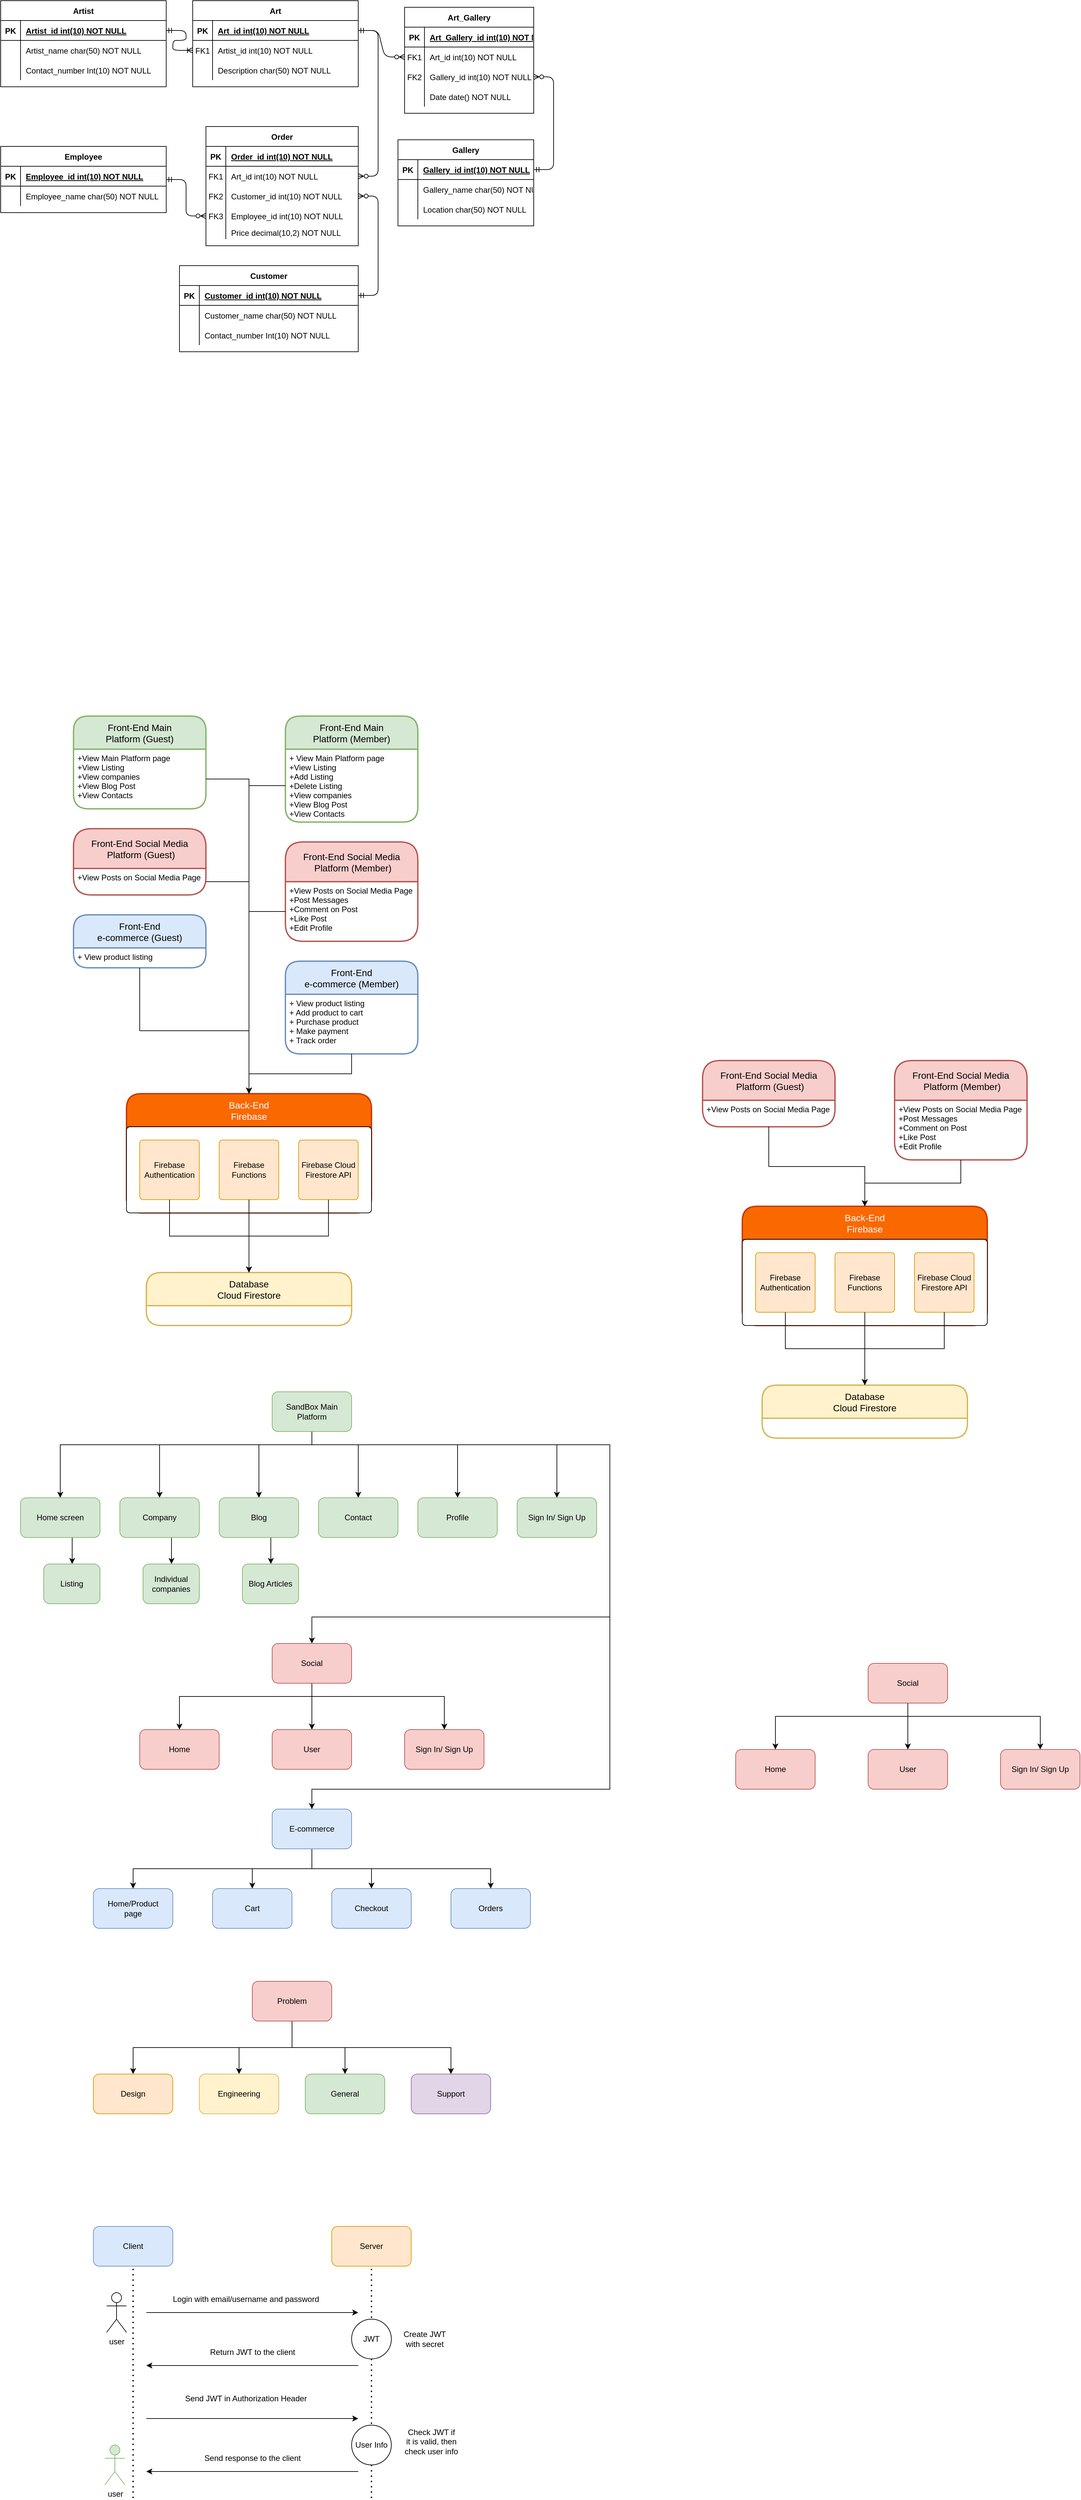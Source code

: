 <mxfile version="14.6.1" type="device"><diagram id="R2lEEEUBdFMjLlhIrx00" name="Page-1"><mxGraphModel dx="1977" dy="982" grid="1" gridSize="10" guides="1" tooltips="1" connect="1" arrows="1" fold="1" page="1" pageScale="1" pageWidth="850" pageHeight="1100" math="0" shadow="0" extFonts="Permanent Marker^https://fonts.googleapis.com/css?family=Permanent+Marker"><root><mxCell id="0"/><mxCell id="1" parent="0"/><mxCell id="C-vyLk0tnHw3VtMMgP7b-2" value="Art" style="shape=table;startSize=30;container=1;collapsible=1;childLayout=tableLayout;fixedRows=1;rowLines=0;fontStyle=1;align=center;resizeLast=1;" parent="1" vertex="1"><mxGeometry x="290" y="110" width="250" height="130" as="geometry"/></mxCell><mxCell id="C-vyLk0tnHw3VtMMgP7b-3" value="" style="shape=partialRectangle;collapsible=0;dropTarget=0;pointerEvents=0;fillColor=none;points=[[0,0.5],[1,0.5]];portConstraint=eastwest;top=0;left=0;right=0;bottom=1;" parent="C-vyLk0tnHw3VtMMgP7b-2" vertex="1"><mxGeometry y="30" width="250" height="30" as="geometry"/></mxCell><mxCell id="C-vyLk0tnHw3VtMMgP7b-4" value="PK" style="shape=partialRectangle;overflow=hidden;connectable=0;fillColor=none;top=0;left=0;bottom=0;right=0;fontStyle=1;" parent="C-vyLk0tnHw3VtMMgP7b-3" vertex="1"><mxGeometry width="30" height="30" as="geometry"/></mxCell><mxCell id="C-vyLk0tnHw3VtMMgP7b-5" value="Art_id int(10) NOT NULL " style="shape=partialRectangle;overflow=hidden;connectable=0;fillColor=none;top=0;left=0;bottom=0;right=0;align=left;spacingLeft=6;fontStyle=5;" parent="C-vyLk0tnHw3VtMMgP7b-3" vertex="1"><mxGeometry x="30" width="220" height="30" as="geometry"/></mxCell><mxCell id="C-vyLk0tnHw3VtMMgP7b-6" value="" style="shape=partialRectangle;collapsible=0;dropTarget=0;pointerEvents=0;fillColor=none;points=[[0,0.5],[1,0.5]];portConstraint=eastwest;top=0;left=0;right=0;bottom=0;" parent="C-vyLk0tnHw3VtMMgP7b-2" vertex="1"><mxGeometry y="60" width="250" height="30" as="geometry"/></mxCell><mxCell id="C-vyLk0tnHw3VtMMgP7b-7" value="FK1" style="shape=partialRectangle;overflow=hidden;connectable=0;fillColor=none;top=0;left=0;bottom=0;right=0;" parent="C-vyLk0tnHw3VtMMgP7b-6" vertex="1"><mxGeometry width="30" height="30" as="geometry"/></mxCell><mxCell id="C-vyLk0tnHw3VtMMgP7b-8" value="Artist_id int(10) NOT NULL" style="shape=partialRectangle;overflow=hidden;connectable=0;fillColor=none;top=0;left=0;bottom=0;right=0;align=left;spacingLeft=6;" parent="C-vyLk0tnHw3VtMMgP7b-6" vertex="1"><mxGeometry x="30" width="220" height="30" as="geometry"/></mxCell><mxCell id="C-vyLk0tnHw3VtMMgP7b-9" value="" style="shape=partialRectangle;collapsible=0;dropTarget=0;pointerEvents=0;fillColor=none;points=[[0,0.5],[1,0.5]];portConstraint=eastwest;top=0;left=0;right=0;bottom=0;" parent="C-vyLk0tnHw3VtMMgP7b-2" vertex="1"><mxGeometry y="90" width="250" height="30" as="geometry"/></mxCell><mxCell id="C-vyLk0tnHw3VtMMgP7b-10" value="" style="shape=partialRectangle;overflow=hidden;connectable=0;fillColor=none;top=0;left=0;bottom=0;right=0;" parent="C-vyLk0tnHw3VtMMgP7b-9" vertex="1"><mxGeometry width="30" height="30" as="geometry"/></mxCell><mxCell id="C-vyLk0tnHw3VtMMgP7b-11" value="Description char(50) NOT NULL" style="shape=partialRectangle;overflow=hidden;connectable=0;fillColor=none;top=0;left=0;bottom=0;right=0;align=left;spacingLeft=6;" parent="C-vyLk0tnHw3VtMMgP7b-9" vertex="1"><mxGeometry x="30" width="220" height="30" as="geometry"/></mxCell><mxCell id="C-vyLk0tnHw3VtMMgP7b-13" value="Gallery" style="shape=table;startSize=30;container=1;collapsible=1;childLayout=tableLayout;fixedRows=1;rowLines=0;fontStyle=1;align=center;resizeLast=1;" parent="1" vertex="1"><mxGeometry x="600" y="320" width="205" height="130" as="geometry"/></mxCell><mxCell id="C-vyLk0tnHw3VtMMgP7b-14" value="" style="shape=partialRectangle;collapsible=0;dropTarget=0;pointerEvents=0;fillColor=none;points=[[0,0.5],[1,0.5]];portConstraint=eastwest;top=0;left=0;right=0;bottom=1;" parent="C-vyLk0tnHw3VtMMgP7b-13" vertex="1"><mxGeometry y="30" width="205" height="30" as="geometry"/></mxCell><mxCell id="C-vyLk0tnHw3VtMMgP7b-15" value="PK" style="shape=partialRectangle;overflow=hidden;connectable=0;fillColor=none;top=0;left=0;bottom=0;right=0;fontStyle=1;" parent="C-vyLk0tnHw3VtMMgP7b-14" vertex="1"><mxGeometry width="30" height="30" as="geometry"/></mxCell><mxCell id="C-vyLk0tnHw3VtMMgP7b-16" value="Gallery_id int(10) NOT NULL " style="shape=partialRectangle;overflow=hidden;connectable=0;fillColor=none;top=0;left=0;bottom=0;right=0;align=left;spacingLeft=6;fontStyle=5;" parent="C-vyLk0tnHw3VtMMgP7b-14" vertex="1"><mxGeometry x="30" width="175" height="30" as="geometry"/></mxCell><mxCell id="C-vyLk0tnHw3VtMMgP7b-20" value="" style="shape=partialRectangle;collapsible=0;dropTarget=0;pointerEvents=0;fillColor=none;points=[[0,0.5],[1,0.5]];portConstraint=eastwest;top=0;left=0;right=0;bottom=0;" parent="C-vyLk0tnHw3VtMMgP7b-13" vertex="1"><mxGeometry y="60" width="205" height="30" as="geometry"/></mxCell><mxCell id="C-vyLk0tnHw3VtMMgP7b-21" value="" style="shape=partialRectangle;overflow=hidden;connectable=0;fillColor=none;top=0;left=0;bottom=0;right=0;" parent="C-vyLk0tnHw3VtMMgP7b-20" vertex="1"><mxGeometry width="30" height="30" as="geometry"/></mxCell><mxCell id="C-vyLk0tnHw3VtMMgP7b-22" value="Gallery_name char(50) NOT NULL" style="shape=partialRectangle;overflow=hidden;connectable=0;fillColor=none;top=0;left=0;bottom=0;right=0;align=left;spacingLeft=6;" parent="C-vyLk0tnHw3VtMMgP7b-20" vertex="1"><mxGeometry x="30" width="175" height="30" as="geometry"/></mxCell><mxCell id="v8P6k0eAR629skcRIST--14" style="shape=partialRectangle;collapsible=0;dropTarget=0;pointerEvents=0;fillColor=none;points=[[0,0.5],[1,0.5]];portConstraint=eastwest;top=0;left=0;right=0;bottom=0;" parent="C-vyLk0tnHw3VtMMgP7b-13" vertex="1"><mxGeometry y="90" width="205" height="30" as="geometry"/></mxCell><mxCell id="v8P6k0eAR629skcRIST--15" style="shape=partialRectangle;overflow=hidden;connectable=0;fillColor=none;top=0;left=0;bottom=0;right=0;" parent="v8P6k0eAR629skcRIST--14" vertex="1"><mxGeometry width="30" height="30" as="geometry"/></mxCell><mxCell id="v8P6k0eAR629skcRIST--16" value="Location char(50) NOT NULL" style="shape=partialRectangle;overflow=hidden;connectable=0;fillColor=none;top=0;left=0;bottom=0;right=0;align=left;spacingLeft=6;" parent="v8P6k0eAR629skcRIST--14" vertex="1"><mxGeometry x="30" width="175" height="30" as="geometry"/></mxCell><mxCell id="C-vyLk0tnHw3VtMMgP7b-23" value="Artist" style="shape=table;startSize=30;container=1;collapsible=1;childLayout=tableLayout;fixedRows=1;rowLines=0;fontStyle=1;align=center;resizeLast=1;" parent="1" vertex="1"><mxGeometry y="110" width="250" height="130" as="geometry"/></mxCell><mxCell id="C-vyLk0tnHw3VtMMgP7b-24" value="" style="shape=partialRectangle;collapsible=0;dropTarget=0;pointerEvents=0;fillColor=none;points=[[0,0.5],[1,0.5]];portConstraint=eastwest;top=0;left=0;right=0;bottom=1;" parent="C-vyLk0tnHw3VtMMgP7b-23" vertex="1"><mxGeometry y="30" width="250" height="30" as="geometry"/></mxCell><mxCell id="C-vyLk0tnHw3VtMMgP7b-25" value="PK" style="shape=partialRectangle;overflow=hidden;connectable=0;fillColor=none;top=0;left=0;bottom=0;right=0;fontStyle=1;" parent="C-vyLk0tnHw3VtMMgP7b-24" vertex="1"><mxGeometry width="30" height="30" as="geometry"/></mxCell><mxCell id="C-vyLk0tnHw3VtMMgP7b-26" value="Artist_id int(10) NOT NULL " style="shape=partialRectangle;overflow=hidden;connectable=0;fillColor=none;top=0;left=0;bottom=0;right=0;align=left;spacingLeft=6;fontStyle=5;" parent="C-vyLk0tnHw3VtMMgP7b-24" vertex="1"><mxGeometry x="30" width="220" height="30" as="geometry"/></mxCell><mxCell id="C-vyLk0tnHw3VtMMgP7b-27" value="" style="shape=partialRectangle;collapsible=0;dropTarget=0;pointerEvents=0;fillColor=none;points=[[0,0.5],[1,0.5]];portConstraint=eastwest;top=0;left=0;right=0;bottom=0;" parent="C-vyLk0tnHw3VtMMgP7b-23" vertex="1"><mxGeometry y="60" width="250" height="30" as="geometry"/></mxCell><mxCell id="C-vyLk0tnHw3VtMMgP7b-28" value="" style="shape=partialRectangle;overflow=hidden;connectable=0;fillColor=none;top=0;left=0;bottom=0;right=0;" parent="C-vyLk0tnHw3VtMMgP7b-27" vertex="1"><mxGeometry width="30" height="30" as="geometry"/></mxCell><mxCell id="C-vyLk0tnHw3VtMMgP7b-29" value="Artist_name char(50) NOT NULL" style="shape=partialRectangle;overflow=hidden;connectable=0;fillColor=none;top=0;left=0;bottom=0;right=0;align=left;spacingLeft=6;" parent="C-vyLk0tnHw3VtMMgP7b-27" vertex="1"><mxGeometry x="30" width="220" height="30" as="geometry"/></mxCell><mxCell id="v8P6k0eAR629skcRIST--3" style="shape=partialRectangle;collapsible=0;dropTarget=0;pointerEvents=0;fillColor=none;points=[[0,0.5],[1,0.5]];portConstraint=eastwest;top=0;left=0;right=0;bottom=0;" parent="C-vyLk0tnHw3VtMMgP7b-23" vertex="1"><mxGeometry y="90" width="250" height="30" as="geometry"/></mxCell><mxCell id="v8P6k0eAR629skcRIST--4" style="shape=partialRectangle;overflow=hidden;connectable=0;fillColor=none;top=0;left=0;bottom=0;right=0;" parent="v8P6k0eAR629skcRIST--3" vertex="1"><mxGeometry width="30" height="30" as="geometry"/></mxCell><mxCell id="v8P6k0eAR629skcRIST--5" value="Contact_number Int(10) NOT NULL" style="shape=partialRectangle;overflow=hidden;connectable=0;fillColor=none;top=0;left=0;bottom=0;right=0;align=left;spacingLeft=6;" parent="v8P6k0eAR629skcRIST--3" vertex="1"><mxGeometry x="30" width="220" height="30" as="geometry"/></mxCell><mxCell id="v8P6k0eAR629skcRIST--6" value="" style="edgeStyle=entityRelationEdgeStyle;fontSize=12;html=1;endArrow=ERoneToMany;startArrow=ERmandOne;exitX=1;exitY=0.5;exitDx=0;exitDy=0;entryX=0;entryY=0.5;entryDx=0;entryDy=0;" parent="1" source="C-vyLk0tnHw3VtMMgP7b-24" target="C-vyLk0tnHw3VtMMgP7b-6" edge="1"><mxGeometry width="100" height="100" relative="1" as="geometry"><mxPoint x="550" y="340" as="sourcePoint"/><mxPoint x="650" y="240" as="targetPoint"/></mxGeometry></mxCell><mxCell id="v8P6k0eAR629skcRIST--17" value="Art_Gallery" style="shape=table;startSize=30;container=1;collapsible=1;childLayout=tableLayout;fixedRows=1;rowLines=0;fontStyle=1;align=center;resizeLast=1;" parent="1" vertex="1"><mxGeometry x="610" y="120" width="195" height="160" as="geometry"/></mxCell><mxCell id="v8P6k0eAR629skcRIST--18" value="" style="shape=partialRectangle;collapsible=0;dropTarget=0;pointerEvents=0;fillColor=none;top=0;left=0;bottom=1;right=0;points=[[0,0.5],[1,0.5]];portConstraint=eastwest;" parent="v8P6k0eAR629skcRIST--17" vertex="1"><mxGeometry y="30" width="195" height="30" as="geometry"/></mxCell><mxCell id="v8P6k0eAR629skcRIST--19" value="PK" style="shape=partialRectangle;connectable=0;fillColor=none;top=0;left=0;bottom=0;right=0;fontStyle=1;overflow=hidden;" parent="v8P6k0eAR629skcRIST--18" vertex="1"><mxGeometry width="30" height="30" as="geometry"/></mxCell><mxCell id="v8P6k0eAR629skcRIST--20" value="Art_Gallery_id int(10) NOT NULL" style="shape=partialRectangle;connectable=0;fillColor=none;top=0;left=0;bottom=0;right=0;align=left;spacingLeft=6;fontStyle=5;overflow=hidden;" parent="v8P6k0eAR629skcRIST--18" vertex="1"><mxGeometry x="30" width="165" height="30" as="geometry"/></mxCell><mxCell id="v8P6k0eAR629skcRIST--24" value="" style="shape=partialRectangle;collapsible=0;dropTarget=0;pointerEvents=0;fillColor=none;top=0;left=0;bottom=0;right=0;points=[[0,0.5],[1,0.5]];portConstraint=eastwest;" parent="v8P6k0eAR629skcRIST--17" vertex="1"><mxGeometry y="60" width="195" height="30" as="geometry"/></mxCell><mxCell id="v8P6k0eAR629skcRIST--25" value="FK1" style="shape=partialRectangle;connectable=0;fillColor=none;top=0;left=0;bottom=0;right=0;editable=1;overflow=hidden;" parent="v8P6k0eAR629skcRIST--24" vertex="1"><mxGeometry width="30" height="30" as="geometry"/></mxCell><mxCell id="v8P6k0eAR629skcRIST--26" value="Art_id int(10) NOT NULL" style="shape=partialRectangle;connectable=0;fillColor=none;top=0;left=0;bottom=0;right=0;align=left;spacingLeft=6;overflow=hidden;fontStyle=0" parent="v8P6k0eAR629skcRIST--24" vertex="1"><mxGeometry x="30" width="165" height="30" as="geometry"/></mxCell><mxCell id="v8P6k0eAR629skcRIST--21" value="" style="shape=partialRectangle;collapsible=0;dropTarget=0;pointerEvents=0;fillColor=none;top=0;left=0;bottom=0;right=0;points=[[0,0.5],[1,0.5]];portConstraint=eastwest;" parent="v8P6k0eAR629skcRIST--17" vertex="1"><mxGeometry y="90" width="195" height="30" as="geometry"/></mxCell><mxCell id="v8P6k0eAR629skcRIST--22" value="FK2" style="shape=partialRectangle;connectable=0;fillColor=none;top=0;left=0;bottom=0;right=0;editable=1;overflow=hidden;" parent="v8P6k0eAR629skcRIST--21" vertex="1"><mxGeometry width="30" height="30" as="geometry"/></mxCell><mxCell id="v8P6k0eAR629skcRIST--23" value="Gallery_id int(10) NOT NULL" style="shape=partialRectangle;connectable=0;fillColor=none;top=0;left=0;bottom=0;right=0;align=left;spacingLeft=6;overflow=hidden;" parent="v8P6k0eAR629skcRIST--21" vertex="1"><mxGeometry x="30" width="165" height="30" as="geometry"/></mxCell><mxCell id="v8P6k0eAR629skcRIST--27" value="" style="shape=partialRectangle;collapsible=0;dropTarget=0;pointerEvents=0;fillColor=none;top=0;left=0;bottom=0;right=0;points=[[0,0.5],[1,0.5]];portConstraint=eastwest;" parent="v8P6k0eAR629skcRIST--17" vertex="1"><mxGeometry y="120" width="195" height="30" as="geometry"/></mxCell><mxCell id="v8P6k0eAR629skcRIST--28" value="" style="shape=partialRectangle;connectable=0;fillColor=none;top=0;left=0;bottom=0;right=0;editable=1;overflow=hidden;" parent="v8P6k0eAR629skcRIST--27" vertex="1"><mxGeometry width="30" height="30" as="geometry"/></mxCell><mxCell id="v8P6k0eAR629skcRIST--29" value="Date date() NOT NULL" style="shape=partialRectangle;connectable=0;fillColor=none;top=0;left=0;bottom=0;right=0;align=left;spacingLeft=6;overflow=hidden;" parent="v8P6k0eAR629skcRIST--27" vertex="1"><mxGeometry x="30" width="165" height="30" as="geometry"/></mxCell><mxCell id="v8P6k0eAR629skcRIST--32" value="" style="edgeStyle=entityRelationEdgeStyle;fontSize=12;html=1;endArrow=ERzeroToMany;startArrow=ERmandOne;entryX=0;entryY=0.5;entryDx=0;entryDy=0;exitX=1;exitY=0.5;exitDx=0;exitDy=0;" parent="1" source="C-vyLk0tnHw3VtMMgP7b-3" target="v8P6k0eAR629skcRIST--24" edge="1"><mxGeometry width="100" height="100" relative="1" as="geometry"><mxPoint x="410" y="360" as="sourcePoint"/><mxPoint x="510" y="260" as="targetPoint"/></mxGeometry></mxCell><mxCell id="v8P6k0eAR629skcRIST--33" value="" style="edgeStyle=entityRelationEdgeStyle;fontSize=12;html=1;endArrow=ERzeroToMany;startArrow=ERmandOne;entryX=1;entryY=0.5;entryDx=0;entryDy=0;exitX=1;exitY=0.5;exitDx=0;exitDy=0;" parent="1" source="C-vyLk0tnHw3VtMMgP7b-14" target="v8P6k0eAR629skcRIST--21" edge="1"><mxGeometry width="100" height="100" relative="1" as="geometry"><mxPoint x="865" y="270" as="sourcePoint"/><mxPoint x="945" y="300" as="targetPoint"/></mxGeometry></mxCell><mxCell id="v8P6k0eAR629skcRIST--34" value="Customer" style="shape=table;startSize=30;container=1;collapsible=1;childLayout=tableLayout;fixedRows=1;rowLines=0;fontStyle=1;align=center;resizeLast=1;" parent="1" vertex="1"><mxGeometry x="270" y="510" width="270" height="130" as="geometry"/></mxCell><mxCell id="v8P6k0eAR629skcRIST--35" value="" style="shape=partialRectangle;collapsible=0;dropTarget=0;pointerEvents=0;fillColor=none;top=0;left=0;bottom=1;right=0;points=[[0,0.5],[1,0.5]];portConstraint=eastwest;" parent="v8P6k0eAR629skcRIST--34" vertex="1"><mxGeometry y="30" width="270" height="30" as="geometry"/></mxCell><mxCell id="v8P6k0eAR629skcRIST--36" value="PK" style="shape=partialRectangle;connectable=0;fillColor=none;top=0;left=0;bottom=0;right=0;fontStyle=1;overflow=hidden;" parent="v8P6k0eAR629skcRIST--35" vertex="1"><mxGeometry width="30" height="30" as="geometry"/></mxCell><mxCell id="v8P6k0eAR629skcRIST--37" value="Customer_id int(10) NOT NULL" style="shape=partialRectangle;connectable=0;fillColor=none;top=0;left=0;bottom=0;right=0;align=left;spacingLeft=6;fontStyle=5;overflow=hidden;" parent="v8P6k0eAR629skcRIST--35" vertex="1"><mxGeometry x="30" width="240" height="30" as="geometry"/></mxCell><mxCell id="v8P6k0eAR629skcRIST--38" value="" style="shape=partialRectangle;collapsible=0;dropTarget=0;pointerEvents=0;fillColor=none;top=0;left=0;bottom=0;right=0;points=[[0,0.5],[1,0.5]];portConstraint=eastwest;" parent="v8P6k0eAR629skcRIST--34" vertex="1"><mxGeometry y="60" width="270" height="30" as="geometry"/></mxCell><mxCell id="v8P6k0eAR629skcRIST--39" value="" style="shape=partialRectangle;connectable=0;fillColor=none;top=0;left=0;bottom=0;right=0;editable=1;overflow=hidden;" parent="v8P6k0eAR629skcRIST--38" vertex="1"><mxGeometry width="30" height="30" as="geometry"/></mxCell><mxCell id="v8P6k0eAR629skcRIST--40" value="Customer_name char(50) NOT NULL" style="shape=partialRectangle;connectable=0;fillColor=none;top=0;left=0;bottom=0;right=0;align=left;spacingLeft=6;overflow=hidden;" parent="v8P6k0eAR629skcRIST--38" vertex="1"><mxGeometry x="30" width="240" height="30" as="geometry"/></mxCell><mxCell id="v8P6k0eAR629skcRIST--41" value="" style="shape=partialRectangle;collapsible=0;dropTarget=0;pointerEvents=0;fillColor=none;top=0;left=0;bottom=0;right=0;points=[[0,0.5],[1,0.5]];portConstraint=eastwest;" parent="v8P6k0eAR629skcRIST--34" vertex="1"><mxGeometry y="90" width="270" height="30" as="geometry"/></mxCell><mxCell id="v8P6k0eAR629skcRIST--42" value="" style="shape=partialRectangle;connectable=0;fillColor=none;top=0;left=0;bottom=0;right=0;editable=1;overflow=hidden;" parent="v8P6k0eAR629skcRIST--41" vertex="1"><mxGeometry width="30" height="30" as="geometry"/></mxCell><mxCell id="v8P6k0eAR629skcRIST--43" value="Contact_number Int(10) NOT NULL" style="shape=partialRectangle;connectable=0;fillColor=none;top=0;left=0;bottom=0;right=0;align=left;spacingLeft=6;overflow=hidden;" parent="v8P6k0eAR629skcRIST--41" vertex="1"><mxGeometry x="30" width="240" height="30" as="geometry"/></mxCell><mxCell id="v8P6k0eAR629skcRIST--47" value="Order" style="shape=table;startSize=30;container=1;collapsible=1;childLayout=tableLayout;fixedRows=1;rowLines=0;fontStyle=1;align=center;resizeLast=1;" parent="1" vertex="1"><mxGeometry x="310" y="300" width="230" height="180" as="geometry"/></mxCell><mxCell id="v8P6k0eAR629skcRIST--48" value="" style="shape=partialRectangle;collapsible=0;dropTarget=0;pointerEvents=0;fillColor=none;top=0;left=0;bottom=1;right=0;points=[[0,0.5],[1,0.5]];portConstraint=eastwest;" parent="v8P6k0eAR629skcRIST--47" vertex="1"><mxGeometry y="30" width="230" height="30" as="geometry"/></mxCell><mxCell id="v8P6k0eAR629skcRIST--49" value="PK" style="shape=partialRectangle;connectable=0;fillColor=none;top=0;left=0;bottom=0;right=0;fontStyle=1;overflow=hidden;" parent="v8P6k0eAR629skcRIST--48" vertex="1"><mxGeometry width="30" height="30" as="geometry"/></mxCell><mxCell id="v8P6k0eAR629skcRIST--50" value="Order_id int(10) NOT NULL" style="shape=partialRectangle;connectable=0;fillColor=none;top=0;left=0;bottom=0;right=0;align=left;spacingLeft=6;fontStyle=5;overflow=hidden;" parent="v8P6k0eAR629skcRIST--48" vertex="1"><mxGeometry x="30" width="200" height="30" as="geometry"/></mxCell><mxCell id="v8P6k0eAR629skcRIST--51" value="" style="shape=partialRectangle;collapsible=0;dropTarget=0;pointerEvents=0;fillColor=none;top=0;left=0;bottom=0;right=0;points=[[0,0.5],[1,0.5]];portConstraint=eastwest;" parent="v8P6k0eAR629skcRIST--47" vertex="1"><mxGeometry y="60" width="230" height="30" as="geometry"/></mxCell><mxCell id="v8P6k0eAR629skcRIST--52" value="FK1" style="shape=partialRectangle;connectable=0;fillColor=none;top=0;left=0;bottom=0;right=0;editable=1;overflow=hidden;" parent="v8P6k0eAR629skcRIST--51" vertex="1"><mxGeometry width="30" height="30" as="geometry"/></mxCell><mxCell id="v8P6k0eAR629skcRIST--53" value="Art_id int(10) NOT NULL" style="shape=partialRectangle;connectable=0;fillColor=none;top=0;left=0;bottom=0;right=0;align=left;spacingLeft=6;overflow=hidden;fontStyle=0" parent="v8P6k0eAR629skcRIST--51" vertex="1"><mxGeometry x="30" width="200" height="30" as="geometry"/></mxCell><mxCell id="v8P6k0eAR629skcRIST--54" value="" style="shape=partialRectangle;collapsible=0;dropTarget=0;pointerEvents=0;fillColor=none;top=0;left=0;bottom=0;right=0;points=[[0,0.5],[1,0.5]];portConstraint=eastwest;" parent="v8P6k0eAR629skcRIST--47" vertex="1"><mxGeometry y="90" width="230" height="30" as="geometry"/></mxCell><mxCell id="v8P6k0eAR629skcRIST--55" value="FK2" style="shape=partialRectangle;connectable=0;fillColor=none;top=0;left=0;bottom=0;right=0;editable=1;overflow=hidden;" parent="v8P6k0eAR629skcRIST--54" vertex="1"><mxGeometry width="30" height="30" as="geometry"/></mxCell><mxCell id="v8P6k0eAR629skcRIST--56" value="Customer_id int(10) NOT NULL" style="shape=partialRectangle;connectable=0;fillColor=none;top=0;left=0;bottom=0;right=0;align=left;spacingLeft=6;overflow=hidden;" parent="v8P6k0eAR629skcRIST--54" vertex="1"><mxGeometry x="30" width="200" height="30" as="geometry"/></mxCell><mxCell id="v8P6k0eAR629skcRIST--73" style="shape=partialRectangle;collapsible=0;dropTarget=0;pointerEvents=0;fillColor=none;top=0;left=0;bottom=0;right=0;points=[[0,0.5],[1,0.5]];portConstraint=eastwest;" parent="v8P6k0eAR629skcRIST--47" vertex="1"><mxGeometry y="120" width="230" height="30" as="geometry"/></mxCell><mxCell id="v8P6k0eAR629skcRIST--74" value="FK3" style="shape=partialRectangle;connectable=0;fillColor=none;top=0;left=0;bottom=0;right=0;editable=1;overflow=hidden;" parent="v8P6k0eAR629skcRIST--73" vertex="1"><mxGeometry width="30" height="30" as="geometry"/></mxCell><mxCell id="v8P6k0eAR629skcRIST--75" value="Employee_id int(10) NOT NULL" style="shape=partialRectangle;connectable=0;fillColor=none;top=0;left=0;bottom=0;right=0;align=left;spacingLeft=6;overflow=hidden;fontStyle=0" parent="v8P6k0eAR629skcRIST--73" vertex="1"><mxGeometry x="30" width="200" height="30" as="geometry"/></mxCell><mxCell id="v8P6k0eAR629skcRIST--57" value="" style="shape=partialRectangle;collapsible=0;dropTarget=0;pointerEvents=0;fillColor=none;top=0;left=0;bottom=0;right=0;points=[[0,0.5],[1,0.5]];portConstraint=eastwest;" parent="v8P6k0eAR629skcRIST--47" vertex="1"><mxGeometry y="150" width="230" height="20" as="geometry"/></mxCell><mxCell id="v8P6k0eAR629skcRIST--58" value="" style="shape=partialRectangle;connectable=0;fillColor=none;top=0;left=0;bottom=0;right=0;editable=1;overflow=hidden;" parent="v8P6k0eAR629skcRIST--57" vertex="1"><mxGeometry width="30" height="20" as="geometry"/></mxCell><mxCell id="v8P6k0eAR629skcRIST--59" value="Price decimal(10,2) NOT NULL" style="shape=partialRectangle;connectable=0;fillColor=none;top=0;left=0;bottom=0;right=0;align=left;spacingLeft=6;overflow=hidden;" parent="v8P6k0eAR629skcRIST--57" vertex="1"><mxGeometry x="30" width="200" height="20" as="geometry"/></mxCell><mxCell id="v8P6k0eAR629skcRIST--60" value="" style="edgeStyle=entityRelationEdgeStyle;fontSize=12;html=1;endArrow=ERzeroToMany;startArrow=ERmandOne;entryX=1;entryY=0.5;entryDx=0;entryDy=0;exitX=1;exitY=0.5;exitDx=0;exitDy=0;" parent="1" source="C-vyLk0tnHw3VtMMgP7b-3" target="v8P6k0eAR629skcRIST--51" edge="1"><mxGeometry width="100" height="100" relative="1" as="geometry"><mxPoint x="530" y="160" as="sourcePoint"/><mxPoint x="590" y="330" as="targetPoint"/></mxGeometry></mxCell><mxCell id="v8P6k0eAR629skcRIST--61" value="" style="edgeStyle=entityRelationEdgeStyle;fontSize=12;html=1;endArrow=ERzeroToMany;startArrow=ERmandOne;entryX=1;entryY=0.5;entryDx=0;entryDy=0;exitX=1;exitY=0.5;exitDx=0;exitDy=0;" parent="1" source="v8P6k0eAR629skcRIST--35" target="v8P6k0eAR629skcRIST--54" edge="1"><mxGeometry width="100" height="100" relative="1" as="geometry"><mxPoint x="605" y="400" as="sourcePoint"/><mxPoint x="605" y="620" as="targetPoint"/></mxGeometry></mxCell><mxCell id="v8P6k0eAR629skcRIST--62" value="Employee" style="shape=table;startSize=30;container=1;collapsible=1;childLayout=tableLayout;fixedRows=1;rowLines=0;fontStyle=1;align=center;resizeLast=1;" parent="1" vertex="1"><mxGeometry y="330" width="250" height="100" as="geometry"/></mxCell><mxCell id="v8P6k0eAR629skcRIST--63" value="" style="shape=partialRectangle;collapsible=0;dropTarget=0;pointerEvents=0;fillColor=none;points=[[0,0.5],[1,0.5]];portConstraint=eastwest;top=0;left=0;right=0;bottom=1;" parent="v8P6k0eAR629skcRIST--62" vertex="1"><mxGeometry y="30" width="250" height="30" as="geometry"/></mxCell><mxCell id="v8P6k0eAR629skcRIST--64" value="PK" style="shape=partialRectangle;overflow=hidden;connectable=0;fillColor=none;top=0;left=0;bottom=0;right=0;fontStyle=1;" parent="v8P6k0eAR629skcRIST--63" vertex="1"><mxGeometry width="30" height="30" as="geometry"/></mxCell><mxCell id="v8P6k0eAR629skcRIST--65" value="Employee_id int(10) NOT NULL " style="shape=partialRectangle;overflow=hidden;connectable=0;fillColor=none;top=0;left=0;bottom=0;right=0;align=left;spacingLeft=6;fontStyle=5;" parent="v8P6k0eAR629skcRIST--63" vertex="1"><mxGeometry x="30" width="220" height="30" as="geometry"/></mxCell><mxCell id="v8P6k0eAR629skcRIST--66" value="" style="shape=partialRectangle;collapsible=0;dropTarget=0;pointerEvents=0;fillColor=none;points=[[0,0.5],[1,0.5]];portConstraint=eastwest;top=0;left=0;right=0;bottom=0;" parent="v8P6k0eAR629skcRIST--62" vertex="1"><mxGeometry y="60" width="250" height="30" as="geometry"/></mxCell><mxCell id="v8P6k0eAR629skcRIST--67" value="" style="shape=partialRectangle;overflow=hidden;connectable=0;fillColor=none;top=0;left=0;bottom=0;right=0;" parent="v8P6k0eAR629skcRIST--66" vertex="1"><mxGeometry width="30" height="30" as="geometry"/></mxCell><mxCell id="v8P6k0eAR629skcRIST--68" value="Employee_name char(50) NOT NULL" style="shape=partialRectangle;overflow=hidden;connectable=0;fillColor=none;top=0;left=0;bottom=0;right=0;align=left;spacingLeft=6;fontStyle=0" parent="v8P6k0eAR629skcRIST--66" vertex="1"><mxGeometry x="30" width="220" height="30" as="geometry"/></mxCell><mxCell id="v8P6k0eAR629skcRIST--72" value="" style="edgeStyle=entityRelationEdgeStyle;fontSize=12;html=1;endArrow=ERzeroToMany;startArrow=ERmandOne;entryX=0;entryY=0.5;entryDx=0;entryDy=0;exitX=1;exitY=0.5;exitDx=0;exitDy=0;" parent="1" source="v8P6k0eAR629skcRIST--62" target="v8P6k0eAR629skcRIST--73" edge="1"><mxGeometry width="100" height="100" relative="1" as="geometry"><mxPoint x="240" y="440" as="sourcePoint"/><mxPoint x="240" y="390" as="targetPoint"/></mxGeometry></mxCell><mxCell id="v8P6k0eAR629skcRIST--125" value="" style="group" parent="1" vertex="1" connectable="0"><mxGeometry x="110" y="1190" width="520" height="920" as="geometry"/></mxCell><mxCell id="v8P6k0eAR629skcRIST--77" value="Front-End Main &#10;Platform (Guest)" style="swimlane;childLayout=stackLayout;horizontal=1;startSize=50;horizontalStack=0;rounded=1;fontSize=14;fontStyle=0;strokeWidth=2;resizeParent=0;resizeLast=1;shadow=0;dashed=0;align=center;fillColor=#d5e8d4;strokeColor=#82b366;" parent="v8P6k0eAR629skcRIST--125" vertex="1"><mxGeometry width="200" height="140" as="geometry"/></mxCell><mxCell id="v8P6k0eAR629skcRIST--78" value="+View Main Platform page&#10;+View Listing&#10;+View companies&#10;+View Blog Post&#10;+View Contacts&#10;" style="align=left;strokeColor=none;fillColor=none;spacingLeft=4;fontSize=12;verticalAlign=top;resizable=0;rotatable=0;part=1;" parent="v8P6k0eAR629skcRIST--77" vertex="1"><mxGeometry y="50" width="200" height="90" as="geometry"/></mxCell><mxCell id="v8P6k0eAR629skcRIST--81" value="Front-End Main &#10;Platform (Member)" style="swimlane;childLayout=stackLayout;horizontal=1;startSize=50;horizontalStack=0;rounded=1;fontSize=14;fontStyle=0;strokeWidth=2;resizeParent=0;resizeLast=1;shadow=0;dashed=0;align=center;fillColor=#d5e8d4;strokeColor=#82b366;" parent="v8P6k0eAR629skcRIST--125" vertex="1"><mxGeometry x="320" width="200" height="160" as="geometry"/></mxCell><mxCell id="v8P6k0eAR629skcRIST--82" value="+ View Main Platform page&#10;+View Listing&#10;+Add Listing&#10;+Delete Listing&#10;+View companies&#10;+View Blog Post&#10;+View Contacts&#10;" style="align=left;strokeColor=none;fillColor=none;spacingLeft=4;fontSize=12;verticalAlign=top;resizable=0;rotatable=0;part=1;" parent="v8P6k0eAR629skcRIST--81" vertex="1"><mxGeometry y="50" width="200" height="110" as="geometry"/></mxCell><mxCell id="v8P6k0eAR629skcRIST--84" value="Front-End Social Media&#10; Platform (Guest)" style="swimlane;childLayout=stackLayout;horizontal=1;startSize=60;horizontalStack=0;rounded=1;fontSize=14;fontStyle=0;strokeWidth=2;resizeParent=0;resizeLast=1;shadow=0;dashed=0;align=center;fillColor=#f8cecc;strokeColor=#b85450;" parent="v8P6k0eAR629skcRIST--125" vertex="1"><mxGeometry y="170" width="200" height="100" as="geometry"/></mxCell><mxCell id="v8P6k0eAR629skcRIST--85" value="+View Posts on Social Media Page&#10;&#10;" style="align=left;strokeColor=none;fillColor=none;spacingLeft=4;fontSize=12;verticalAlign=top;resizable=0;rotatable=0;part=1;" parent="v8P6k0eAR629skcRIST--84" vertex="1"><mxGeometry y="60" width="200" height="40" as="geometry"/></mxCell><mxCell id="v8P6k0eAR629skcRIST--87" style="edgeStyle=orthogonalEdgeStyle;rounded=0;orthogonalLoop=1;jettySize=auto;html=1;exitX=0.5;exitY=1;exitDx=0;exitDy=0;" parent="v8P6k0eAR629skcRIST--84" source="v8P6k0eAR629skcRIST--85" target="v8P6k0eAR629skcRIST--85" edge="1"><mxGeometry relative="1" as="geometry"/></mxCell><mxCell id="v8P6k0eAR629skcRIST--88" value="Front-End Social Media&#10; Platform (Member)" style="swimlane;childLayout=stackLayout;horizontal=1;startSize=60;horizontalStack=0;rounded=1;fontSize=14;fontStyle=0;strokeWidth=2;resizeParent=0;resizeLast=1;shadow=0;dashed=0;align=center;fillColor=#f8cecc;strokeColor=#b85450;" parent="v8P6k0eAR629skcRIST--125" vertex="1"><mxGeometry x="320" y="190" width="200" height="150" as="geometry"/></mxCell><mxCell id="v8P6k0eAR629skcRIST--89" value="+View Posts on Social Media Page&#10;+Post Messages&#10;+Comment on Post&#10;+Like Post&#10;+Edit Profile&#10;&#10;" style="align=left;strokeColor=none;fillColor=none;spacingLeft=4;fontSize=12;verticalAlign=top;resizable=0;rotatable=0;part=1;" parent="v8P6k0eAR629skcRIST--88" vertex="1"><mxGeometry y="60" width="200" height="90" as="geometry"/></mxCell><mxCell id="v8P6k0eAR629skcRIST--90" style="edgeStyle=orthogonalEdgeStyle;rounded=0;orthogonalLoop=1;jettySize=auto;html=1;exitX=0.5;exitY=1;exitDx=0;exitDy=0;" parent="v8P6k0eAR629skcRIST--88" source="v8P6k0eAR629skcRIST--89" target="v8P6k0eAR629skcRIST--89" edge="1"><mxGeometry relative="1" as="geometry"/></mxCell><mxCell id="v8P6k0eAR629skcRIST--91" value="Front-End &#10;e-commerce (Guest)" style="swimlane;childLayout=stackLayout;horizontal=1;startSize=50;horizontalStack=0;rounded=1;fontSize=14;fontStyle=0;strokeWidth=2;resizeParent=0;resizeLast=1;shadow=0;dashed=0;align=center;fillColor=#dae8fc;strokeColor=#6c8ebf;" parent="v8P6k0eAR629skcRIST--125" vertex="1"><mxGeometry y="300" width="200" height="80" as="geometry"/></mxCell><mxCell id="v8P6k0eAR629skcRIST--92" value="+ View product listing" style="align=left;strokeColor=none;fillColor=none;spacingLeft=4;fontSize=12;verticalAlign=top;resizable=0;rotatable=0;part=1;" parent="v8P6k0eAR629skcRIST--91" vertex="1"><mxGeometry y="50" width="200" height="30" as="geometry"/></mxCell><mxCell id="v8P6k0eAR629skcRIST--93" value="Front-End &#10;e-commerce (Member)" style="swimlane;childLayout=stackLayout;horizontal=1;startSize=50;horizontalStack=0;rounded=1;fontSize=14;fontStyle=0;strokeWidth=2;resizeParent=0;resizeLast=1;shadow=0;dashed=0;align=center;fillColor=#dae8fc;strokeColor=#6c8ebf;" parent="v8P6k0eAR629skcRIST--125" vertex="1"><mxGeometry x="320" y="370" width="200" height="140" as="geometry"/></mxCell><mxCell id="v8P6k0eAR629skcRIST--94" value="+ View product listing&#10;+ Add product to cart&#10;+ Purchase product&#10;+ Make payment&#10;+ Track order" style="align=left;strokeColor=none;fillColor=none;spacingLeft=4;fontSize=12;verticalAlign=top;resizable=0;rotatable=0;part=1;" parent="v8P6k0eAR629skcRIST--93" vertex="1"><mxGeometry y="50" width="200" height="90" as="geometry"/></mxCell><mxCell id="v8P6k0eAR629skcRIST--95" value="Database &#10;Cloud Firestore" style="swimlane;childLayout=stackLayout;horizontal=1;startSize=50;horizontalStack=0;rounded=1;fontSize=14;fontStyle=0;strokeWidth=2;resizeParent=0;resizeLast=1;shadow=0;dashed=0;align=center;fillColor=#fff2cc;strokeColor=#d6b656;" parent="v8P6k0eAR629skcRIST--125" vertex="1"><mxGeometry x="110" y="840" width="310" height="80" as="geometry"/></mxCell><mxCell id="v8P6k0eAR629skcRIST--97" value="Back-End&#10;Firebase" style="swimlane;childLayout=stackLayout;horizontal=1;startSize=50;horizontalStack=0;rounded=1;fontSize=14;fontStyle=0;strokeWidth=2;resizeParent=0;resizeLast=1;shadow=0;dashed=0;align=center;fillColor=#fa6800;strokeColor=#C73500;fontColor=#ffffff;" parent="v8P6k0eAR629skcRIST--125" vertex="1"><mxGeometry x="80" y="570" width="370" height="180" as="geometry"/></mxCell><mxCell id="v8P6k0eAR629skcRIST--100" value="" style="rounded=1;absoluteArcSize=1;html=1;arcSize=10;" parent="v8P6k0eAR629skcRIST--97" vertex="1"><mxGeometry y="50" width="370" height="130" as="geometry"/></mxCell><mxCell id="v8P6k0eAR629skcRIST--101" value="" style="html=1;shape=mxgraph.er.anchor;whiteSpace=wrap;" parent="v8P6k0eAR629skcRIST--100" vertex="1"><mxGeometry width="50" height="100" as="geometry"/></mxCell><mxCell id="v8P6k0eAR629skcRIST--102" value="Firebase Authentication" style="rounded=1;absoluteArcSize=1;html=1;arcSize=10;whiteSpace=wrap;points=[];strokeColor=#d79b00;fillColor=#ffe6cc;" parent="v8P6k0eAR629skcRIST--100" vertex="1"><mxGeometry x="20" y="20" width="90" height="90" as="geometry"/></mxCell><mxCell id="v8P6k0eAR629skcRIST--107" value="Firebase Functions" style="rounded=1;absoluteArcSize=1;html=1;arcSize=10;whiteSpace=wrap;points=[];strokeColor=#d79b00;fillColor=#ffe6cc;" parent="v8P6k0eAR629skcRIST--100" vertex="1"><mxGeometry x="140" y="20" width="90" height="90" as="geometry"/></mxCell><mxCell id="v8P6k0eAR629skcRIST--108" value="Firebase Cloud Firestore API" style="rounded=1;absoluteArcSize=1;html=1;arcSize=10;whiteSpace=wrap;points=[];strokeColor=#d79b00;fillColor=#ffe6cc;" parent="v8P6k0eAR629skcRIST--100" vertex="1"><mxGeometry x="260" y="20" width="90" height="90" as="geometry"/></mxCell><mxCell id="v8P6k0eAR629skcRIST--115" style="edgeStyle=orthogonalEdgeStyle;rounded=0;orthogonalLoop=1;jettySize=auto;html=1;entryX=0.5;entryY=0;entryDx=0;entryDy=0;" parent="v8P6k0eAR629skcRIST--125" source="v8P6k0eAR629skcRIST--85" target="v8P6k0eAR629skcRIST--97" edge="1"><mxGeometry relative="1" as="geometry"><Array as="points"><mxPoint x="265" y="250"/></Array></mxGeometry></mxCell><mxCell id="v8P6k0eAR629skcRIST--116" style="edgeStyle=orthogonalEdgeStyle;rounded=0;orthogonalLoop=1;jettySize=auto;html=1;exitX=1;exitY=0.5;exitDx=0;exitDy=0;entryX=0.5;entryY=0;entryDx=0;entryDy=0;" parent="v8P6k0eAR629skcRIST--125" source="v8P6k0eAR629skcRIST--78" target="v8P6k0eAR629skcRIST--97" edge="1"><mxGeometry relative="1" as="geometry"/></mxCell><mxCell id="v8P6k0eAR629skcRIST--118" style="edgeStyle=orthogonalEdgeStyle;rounded=0;orthogonalLoop=1;jettySize=auto;html=1;entryX=0.5;entryY=0;entryDx=0;entryDy=0;" parent="v8P6k0eAR629skcRIST--125" source="v8P6k0eAR629skcRIST--82" target="v8P6k0eAR629skcRIST--97" edge="1"><mxGeometry relative="1" as="geometry"><mxPoint x="240" y="570" as="targetPoint"/><Array as="points"><mxPoint x="265" y="105"/></Array></mxGeometry></mxCell><mxCell id="v8P6k0eAR629skcRIST--120" style="edgeStyle=orthogonalEdgeStyle;rounded=0;orthogonalLoop=1;jettySize=auto;html=1;entryX=0.5;entryY=0;entryDx=0;entryDy=0;" parent="v8P6k0eAR629skcRIST--125" source="v8P6k0eAR629skcRIST--94" target="v8P6k0eAR629skcRIST--97" edge="1"><mxGeometry relative="1" as="geometry"><mxPoint x="240" y="570" as="targetPoint"/></mxGeometry></mxCell><mxCell id="v8P6k0eAR629skcRIST--121" style="edgeStyle=orthogonalEdgeStyle;rounded=0;orthogonalLoop=1;jettySize=auto;html=1;entryX=0.5;entryY=0;entryDx=0;entryDy=0;" parent="v8P6k0eAR629skcRIST--125" source="v8P6k0eAR629skcRIST--89" target="v8P6k0eAR629skcRIST--97" edge="1"><mxGeometry relative="1" as="geometry"><Array as="points"><mxPoint x="265" y="295"/></Array></mxGeometry></mxCell><mxCell id="v8P6k0eAR629skcRIST--122" style="edgeStyle=orthogonalEdgeStyle;rounded=0;orthogonalLoop=1;jettySize=auto;html=1;" parent="v8P6k0eAR629skcRIST--125" source="v8P6k0eAR629skcRIST--108" target="v8P6k0eAR629skcRIST--95" edge="1"><mxGeometry relative="1" as="geometry"/></mxCell><mxCell id="v8P6k0eAR629skcRIST--123" style="edgeStyle=orthogonalEdgeStyle;rounded=0;orthogonalLoop=1;jettySize=auto;html=1;entryX=0.5;entryY=0;entryDx=0;entryDy=0;" parent="v8P6k0eAR629skcRIST--125" source="v8P6k0eAR629skcRIST--107" target="v8P6k0eAR629skcRIST--95" edge="1"><mxGeometry relative="1" as="geometry"/></mxCell><mxCell id="v8P6k0eAR629skcRIST--117" style="edgeStyle=orthogonalEdgeStyle;rounded=0;orthogonalLoop=1;jettySize=auto;html=1;" parent="v8P6k0eAR629skcRIST--125" source="v8P6k0eAR629skcRIST--91" target="v8P6k0eAR629skcRIST--97" edge="1"><mxGeometry relative="1" as="geometry"/></mxCell><mxCell id="v8P6k0eAR629skcRIST--124" style="edgeStyle=orthogonalEdgeStyle;rounded=0;orthogonalLoop=1;jettySize=auto;html=1;entryX=0.5;entryY=0;entryDx=0;entryDy=0;" parent="v8P6k0eAR629skcRIST--125" source="v8P6k0eAR629skcRIST--102" target="v8P6k0eAR629skcRIST--95" edge="1"><mxGeometry relative="1" as="geometry"/></mxCell><mxCell id="yVRqBIo2hdOfEvoEl1-F-16" style="edgeStyle=orthogonalEdgeStyle;rounded=0;orthogonalLoop=1;jettySize=auto;html=1;entryX=0.5;entryY=0;entryDx=0;entryDy=0;" parent="1" source="yVRqBIo2hdOfEvoEl1-F-2" target="yVRqBIo2hdOfEvoEl1-F-3" edge="1"><mxGeometry relative="1" as="geometry"><Array as="points"><mxPoint x="470" y="2290"/><mxPoint x="90" y="2290"/></Array></mxGeometry></mxCell><mxCell id="yVRqBIo2hdOfEvoEl1-F-17" style="edgeStyle=orthogonalEdgeStyle;rounded=0;orthogonalLoop=1;jettySize=auto;html=1;entryX=0.5;entryY=0;entryDx=0;entryDy=0;" parent="1" source="yVRqBIo2hdOfEvoEl1-F-2" target="yVRqBIo2hdOfEvoEl1-F-4" edge="1"><mxGeometry relative="1" as="geometry"><Array as="points"><mxPoint x="470" y="2290"/><mxPoint x="240" y="2290"/></Array></mxGeometry></mxCell><mxCell id="yVRqBIo2hdOfEvoEl1-F-18" style="edgeStyle=orthogonalEdgeStyle;rounded=0;orthogonalLoop=1;jettySize=auto;html=1;" parent="1" source="yVRqBIo2hdOfEvoEl1-F-2" target="yVRqBIo2hdOfEvoEl1-F-5" edge="1"><mxGeometry relative="1" as="geometry"><Array as="points"><mxPoint x="470" y="2290"/><mxPoint x="390" y="2290"/></Array></mxGeometry></mxCell><mxCell id="yVRqBIo2hdOfEvoEl1-F-19" style="edgeStyle=orthogonalEdgeStyle;rounded=0;orthogonalLoop=1;jettySize=auto;html=1;entryX=0.5;entryY=0;entryDx=0;entryDy=0;" parent="1" source="yVRqBIo2hdOfEvoEl1-F-2" target="yVRqBIo2hdOfEvoEl1-F-6" edge="1"><mxGeometry relative="1" as="geometry"><Array as="points"><mxPoint x="470" y="2290"/><mxPoint x="540" y="2290"/></Array></mxGeometry></mxCell><mxCell id="yVRqBIo2hdOfEvoEl1-F-20" style="edgeStyle=orthogonalEdgeStyle;rounded=0;orthogonalLoop=1;jettySize=auto;html=1;" parent="1" source="yVRqBIo2hdOfEvoEl1-F-2" target="yVRqBIo2hdOfEvoEl1-F-7" edge="1"><mxGeometry relative="1" as="geometry"><Array as="points"><mxPoint x="470" y="2290"/><mxPoint x="690" y="2290"/></Array></mxGeometry></mxCell><mxCell id="yVRqBIo2hdOfEvoEl1-F-21" style="edgeStyle=orthogonalEdgeStyle;rounded=0;orthogonalLoop=1;jettySize=auto;html=1;" parent="1" source="yVRqBIo2hdOfEvoEl1-F-2" target="yVRqBIo2hdOfEvoEl1-F-8" edge="1"><mxGeometry relative="1" as="geometry"><Array as="points"><mxPoint x="470" y="2290"/><mxPoint x="840" y="2290"/></Array></mxGeometry></mxCell><mxCell id="yVRqBIo2hdOfEvoEl1-F-22" style="edgeStyle=orthogonalEdgeStyle;rounded=0;orthogonalLoop=1;jettySize=auto;html=1;" parent="1" source="yVRqBIo2hdOfEvoEl1-F-2" target="yVRqBIo2hdOfEvoEl1-F-14" edge="1"><mxGeometry relative="1" as="geometry"><Array as="points"><mxPoint x="470" y="2290"/><mxPoint x="920" y="2290"/><mxPoint x="920" y="2550"/><mxPoint x="470" y="2550"/></Array></mxGeometry></mxCell><mxCell id="yVRqBIo2hdOfEvoEl1-F-44" style="edgeStyle=orthogonalEdgeStyle;rounded=0;orthogonalLoop=1;jettySize=auto;html=1;" parent="1" source="yVRqBIo2hdOfEvoEl1-F-2" target="yVRqBIo2hdOfEvoEl1-F-36" edge="1"><mxGeometry relative="1" as="geometry"><Array as="points"><mxPoint x="470" y="2290"/><mxPoint x="920" y="2290"/><mxPoint x="920" y="2810"/><mxPoint x="470" y="2810"/></Array></mxGeometry></mxCell><mxCell id="yVRqBIo2hdOfEvoEl1-F-2" value="SandBox Main Platform" style="rounded=1;whiteSpace=wrap;html=1;fillColor=#d5e8d4;strokeColor=#82b366;" parent="1" vertex="1"><mxGeometry x="410" y="2210" width="120" height="60" as="geometry"/></mxCell><mxCell id="yVRqBIo2hdOfEvoEl1-F-23" style="edgeStyle=orthogonalEdgeStyle;rounded=0;orthogonalLoop=1;jettySize=auto;html=1;" parent="1" source="yVRqBIo2hdOfEvoEl1-F-3" target="yVRqBIo2hdOfEvoEl1-F-9" edge="1"><mxGeometry relative="1" as="geometry"><Array as="points"><mxPoint x="108" y="2440"/><mxPoint x="108" y="2440"/></Array></mxGeometry></mxCell><mxCell id="yVRqBIo2hdOfEvoEl1-F-3" value="Home screen" style="rounded=1;whiteSpace=wrap;html=1;fillColor=#d5e8d4;strokeColor=#82b366;" parent="1" vertex="1"><mxGeometry x="30" y="2370" width="120" height="60" as="geometry"/></mxCell><mxCell id="yVRqBIo2hdOfEvoEl1-F-24" style="edgeStyle=orthogonalEdgeStyle;rounded=0;orthogonalLoop=1;jettySize=auto;html=1;exitX=0.5;exitY=1;exitDx=0;exitDy=0;" parent="1" source="yVRqBIo2hdOfEvoEl1-F-4" target="yVRqBIo2hdOfEvoEl1-F-13" edge="1"><mxGeometry relative="1" as="geometry"><Array as="points"><mxPoint x="258" y="2430"/></Array></mxGeometry></mxCell><mxCell id="yVRqBIo2hdOfEvoEl1-F-4" value="Company" style="rounded=1;whiteSpace=wrap;html=1;fillColor=#d5e8d4;strokeColor=#82b366;" parent="1" vertex="1"><mxGeometry x="180" y="2370" width="120" height="60" as="geometry"/></mxCell><mxCell id="yVRqBIo2hdOfEvoEl1-F-25" style="edgeStyle=orthogonalEdgeStyle;rounded=0;orthogonalLoop=1;jettySize=auto;html=1;exitX=0.5;exitY=1;exitDx=0;exitDy=0;" parent="1" source="yVRqBIo2hdOfEvoEl1-F-5" target="yVRqBIo2hdOfEvoEl1-F-12" edge="1"><mxGeometry relative="1" as="geometry"><Array as="points"><mxPoint x="408" y="2430"/></Array></mxGeometry></mxCell><mxCell id="yVRqBIo2hdOfEvoEl1-F-5" value="Blog" style="rounded=1;whiteSpace=wrap;html=1;fillColor=#d5e8d4;strokeColor=#82b366;" parent="1" vertex="1"><mxGeometry x="330" y="2370" width="120" height="60" as="geometry"/></mxCell><mxCell id="yVRqBIo2hdOfEvoEl1-F-6" value="Contact" style="rounded=1;whiteSpace=wrap;html=1;fillColor=#d5e8d4;strokeColor=#82b366;" parent="1" vertex="1"><mxGeometry x="480" y="2370" width="120" height="60" as="geometry"/></mxCell><mxCell id="yVRqBIo2hdOfEvoEl1-F-7" value="Profile" style="rounded=1;whiteSpace=wrap;html=1;fillColor=#d5e8d4;strokeColor=#82b366;" parent="1" vertex="1"><mxGeometry x="630" y="2370" width="120" height="60" as="geometry"/></mxCell><mxCell id="yVRqBIo2hdOfEvoEl1-F-8" value="Sign In/ Sign Up" style="rounded=1;whiteSpace=wrap;html=1;fillColor=#d5e8d4;strokeColor=#82b366;" parent="1" vertex="1"><mxGeometry x="780" y="2370" width="120" height="60" as="geometry"/></mxCell><mxCell id="yVRqBIo2hdOfEvoEl1-F-9" value="Listing" style="rounded=1;whiteSpace=wrap;html=1;fillColor=#d5e8d4;strokeColor=#82b366;" parent="1" vertex="1"><mxGeometry x="65" y="2470" width="85" height="60" as="geometry"/></mxCell><mxCell id="yVRqBIo2hdOfEvoEl1-F-12" value="Blog Articles" style="rounded=1;whiteSpace=wrap;html=1;fillColor=#d5e8d4;strokeColor=#82b366;" parent="1" vertex="1"><mxGeometry x="365" y="2470" width="85" height="60" as="geometry"/></mxCell><mxCell id="yVRqBIo2hdOfEvoEl1-F-13" value="Individual companies" style="rounded=1;whiteSpace=wrap;html=1;fillColor=#d5e8d4;strokeColor=#82b366;" parent="1" vertex="1"><mxGeometry x="215" y="2470" width="85" height="60" as="geometry"/></mxCell><mxCell id="yVRqBIo2hdOfEvoEl1-F-32" style="edgeStyle=orthogonalEdgeStyle;rounded=0;orthogonalLoop=1;jettySize=auto;html=1;exitX=0.5;exitY=1;exitDx=0;exitDy=0;entryX=0.5;entryY=0;entryDx=0;entryDy=0;" parent="1" source="yVRqBIo2hdOfEvoEl1-F-14" target="yVRqBIo2hdOfEvoEl1-F-30" edge="1"><mxGeometry relative="1" as="geometry"><Array as="points"><mxPoint x="470" y="2700"/><mxPoint x="470" y="2700"/></Array></mxGeometry></mxCell><mxCell id="yVRqBIo2hdOfEvoEl1-F-33" style="edgeStyle=orthogonalEdgeStyle;rounded=0;orthogonalLoop=1;jettySize=auto;html=1;entryX=0.5;entryY=0;entryDx=0;entryDy=0;" parent="1" source="yVRqBIo2hdOfEvoEl1-F-14" target="yVRqBIo2hdOfEvoEl1-F-29" edge="1"><mxGeometry relative="1" as="geometry"><Array as="points"><mxPoint x="470" y="2670"/><mxPoint x="270" y="2670"/></Array></mxGeometry></mxCell><mxCell id="yVRqBIo2hdOfEvoEl1-F-34" style="edgeStyle=orthogonalEdgeStyle;rounded=0;orthogonalLoop=1;jettySize=auto;html=1;entryX=0.5;entryY=0;entryDx=0;entryDy=0;" parent="1" source="yVRqBIo2hdOfEvoEl1-F-14" target="yVRqBIo2hdOfEvoEl1-F-31" edge="1"><mxGeometry relative="1" as="geometry"><Array as="points"><mxPoint x="470" y="2670"/><mxPoint x="670" y="2670"/></Array></mxGeometry></mxCell><mxCell id="yVRqBIo2hdOfEvoEl1-F-14" value="Social" style="rounded=1;whiteSpace=wrap;html=1;fillColor=#f8cecc;strokeColor=#b85450;" parent="1" vertex="1"><mxGeometry x="410" y="2590" width="120" height="60" as="geometry"/></mxCell><mxCell id="yVRqBIo2hdOfEvoEl1-F-29" value="Home" style="rounded=1;whiteSpace=wrap;html=1;fillColor=#f8cecc;strokeColor=#b85450;" parent="1" vertex="1"><mxGeometry x="210" y="2720" width="120" height="60" as="geometry"/></mxCell><mxCell id="yVRqBIo2hdOfEvoEl1-F-30" value="User" style="rounded=1;whiteSpace=wrap;html=1;fillColor=#f8cecc;strokeColor=#b85450;" parent="1" vertex="1"><mxGeometry x="410" y="2720" width="120" height="60" as="geometry"/></mxCell><mxCell id="yVRqBIo2hdOfEvoEl1-F-31" value="Sign In/ Sign Up" style="rounded=1;whiteSpace=wrap;html=1;fillColor=#f8cecc;strokeColor=#b85450;" parent="1" vertex="1"><mxGeometry x="610" y="2720" width="120" height="60" as="geometry"/></mxCell><mxCell id="yVRqBIo2hdOfEvoEl1-F-35" value="Home/Product &lt;br&gt;page" style="rounded=1;whiteSpace=wrap;html=1;fillColor=#dae8fc;strokeColor=#6c8ebf;" parent="1" vertex="1"><mxGeometry x="140" y="2960" width="120" height="60" as="geometry"/></mxCell><mxCell id="yVRqBIo2hdOfEvoEl1-F-40" style="edgeStyle=orthogonalEdgeStyle;rounded=0;orthogonalLoop=1;jettySize=auto;html=1;entryX=0.5;entryY=0;entryDx=0;entryDy=0;" parent="1" source="yVRqBIo2hdOfEvoEl1-F-36" target="yVRqBIo2hdOfEvoEl1-F-35" edge="1"><mxGeometry relative="1" as="geometry"><Array as="points"><mxPoint x="470" y="2930"/><mxPoint x="200" y="2930"/></Array></mxGeometry></mxCell><mxCell id="yVRqBIo2hdOfEvoEl1-F-41" style="edgeStyle=orthogonalEdgeStyle;rounded=0;orthogonalLoop=1;jettySize=auto;html=1;exitX=0.5;exitY=1;exitDx=0;exitDy=0;" parent="1" source="yVRqBIo2hdOfEvoEl1-F-36" target="yVRqBIo2hdOfEvoEl1-F-37" edge="1"><mxGeometry relative="1" as="geometry"/></mxCell><mxCell id="yVRqBIo2hdOfEvoEl1-F-42" style="edgeStyle=orthogonalEdgeStyle;rounded=0;orthogonalLoop=1;jettySize=auto;html=1;entryX=0.5;entryY=0;entryDx=0;entryDy=0;" parent="1" source="yVRqBIo2hdOfEvoEl1-F-36" target="yVRqBIo2hdOfEvoEl1-F-38" edge="1"><mxGeometry relative="1" as="geometry"/></mxCell><mxCell id="yVRqBIo2hdOfEvoEl1-F-43" style="edgeStyle=orthogonalEdgeStyle;rounded=0;orthogonalLoop=1;jettySize=auto;html=1;entryX=0.5;entryY=0;entryDx=0;entryDy=0;" parent="1" source="yVRqBIo2hdOfEvoEl1-F-36" target="yVRqBIo2hdOfEvoEl1-F-39" edge="1"><mxGeometry relative="1" as="geometry"><Array as="points"><mxPoint x="470" y="2930"/><mxPoint x="740" y="2930"/></Array></mxGeometry></mxCell><mxCell id="yVRqBIo2hdOfEvoEl1-F-36" value="E-commerce" style="rounded=1;whiteSpace=wrap;html=1;fillColor=#dae8fc;strokeColor=#6c8ebf;" parent="1" vertex="1"><mxGeometry x="410" y="2840" width="120" height="60" as="geometry"/></mxCell><mxCell id="yVRqBIo2hdOfEvoEl1-F-37" value="Cart" style="rounded=1;whiteSpace=wrap;html=1;fillColor=#dae8fc;strokeColor=#6c8ebf;" parent="1" vertex="1"><mxGeometry x="320" y="2960" width="120" height="60" as="geometry"/></mxCell><mxCell id="yVRqBIo2hdOfEvoEl1-F-38" value="Checkout" style="rounded=1;whiteSpace=wrap;html=1;fillColor=#dae8fc;strokeColor=#6c8ebf;" parent="1" vertex="1"><mxGeometry x="500" y="2960" width="120" height="60" as="geometry"/></mxCell><mxCell id="yVRqBIo2hdOfEvoEl1-F-39" value="Orders" style="rounded=1;whiteSpace=wrap;html=1;fillColor=#dae8fc;strokeColor=#6c8ebf;" parent="1" vertex="1"><mxGeometry x="680" y="2960" width="120" height="60" as="geometry"/></mxCell><mxCell id="yVRqBIo2hdOfEvoEl1-F-50" style="edgeStyle=orthogonalEdgeStyle;rounded=0;orthogonalLoop=1;jettySize=auto;html=1;" parent="1" source="yVRqBIo2hdOfEvoEl1-F-45" target="yVRqBIo2hdOfEvoEl1-F-46" edge="1"><mxGeometry relative="1" as="geometry"><Array as="points"><mxPoint x="440" y="3200"/><mxPoint x="200" y="3200"/></Array></mxGeometry></mxCell><mxCell id="yVRqBIo2hdOfEvoEl1-F-51" style="edgeStyle=orthogonalEdgeStyle;rounded=0;orthogonalLoop=1;jettySize=auto;html=1;" parent="1" source="yVRqBIo2hdOfEvoEl1-F-45" target="yVRqBIo2hdOfEvoEl1-F-47" edge="1"><mxGeometry relative="1" as="geometry"/></mxCell><mxCell id="yVRqBIo2hdOfEvoEl1-F-52" style="edgeStyle=orthogonalEdgeStyle;rounded=0;orthogonalLoop=1;jettySize=auto;html=1;entryX=0.5;entryY=0;entryDx=0;entryDy=0;" parent="1" source="yVRqBIo2hdOfEvoEl1-F-45" target="yVRqBIo2hdOfEvoEl1-F-48" edge="1"><mxGeometry relative="1" as="geometry"/></mxCell><mxCell id="yVRqBIo2hdOfEvoEl1-F-53" style="edgeStyle=orthogonalEdgeStyle;rounded=0;orthogonalLoop=1;jettySize=auto;html=1;" parent="1" source="yVRqBIo2hdOfEvoEl1-F-45" target="yVRqBIo2hdOfEvoEl1-F-49" edge="1"><mxGeometry relative="1" as="geometry"><Array as="points"><mxPoint x="440" y="3200"/><mxPoint x="680" y="3200"/></Array></mxGeometry></mxCell><mxCell id="yVRqBIo2hdOfEvoEl1-F-45" value="Problem" style="rounded=1;whiteSpace=wrap;html=1;fillColor=#f8cecc;strokeColor=#b85450;" parent="1" vertex="1"><mxGeometry x="380" y="3100" width="120" height="60" as="geometry"/></mxCell><mxCell id="yVRqBIo2hdOfEvoEl1-F-46" value="Design" style="rounded=1;whiteSpace=wrap;html=1;fillColor=#ffe6cc;strokeColor=#d79b00;" parent="1" vertex="1"><mxGeometry x="140" y="3240" width="120" height="60" as="geometry"/></mxCell><mxCell id="yVRqBIo2hdOfEvoEl1-F-47" value="Engineering" style="rounded=1;whiteSpace=wrap;html=1;fillColor=#fff2cc;strokeColor=#d6b656;" parent="1" vertex="1"><mxGeometry x="300" y="3240" width="120" height="60" as="geometry"/></mxCell><mxCell id="yVRqBIo2hdOfEvoEl1-F-48" value="General" style="rounded=1;whiteSpace=wrap;html=1;fillColor=#d5e8d4;strokeColor=#82b366;" parent="1" vertex="1"><mxGeometry x="460" y="3240" width="120" height="60" as="geometry"/></mxCell><mxCell id="yVRqBIo2hdOfEvoEl1-F-49" value="Support" style="rounded=1;whiteSpace=wrap;html=1;fillColor=#e1d5e7;strokeColor=#9673a6;" parent="1" vertex="1"><mxGeometry x="620" y="3240" width="120" height="60" as="geometry"/></mxCell><mxCell id="-MFDfI1Zo-MHfjKn3UeQ-1" value="Client" style="rounded=1;whiteSpace=wrap;html=1;fillColor=#dae8fc;strokeColor=#6c8ebf;" parent="1" vertex="1"><mxGeometry x="140" y="3470" width="120" height="60" as="geometry"/></mxCell><mxCell id="-MFDfI1Zo-MHfjKn3UeQ-2" value="Server" style="rounded=1;whiteSpace=wrap;html=1;fillColor=#ffe6cc;strokeColor=#d79b00;" parent="1" vertex="1"><mxGeometry x="500" y="3470" width="120" height="60" as="geometry"/></mxCell><mxCell id="-MFDfI1Zo-MHfjKn3UeQ-3" value="" style="endArrow=none;dashed=1;html=1;dashPattern=1 3;strokeWidth=2;entryX=0.5;entryY=1;entryDx=0;entryDy=0;" parent="1" target="-MFDfI1Zo-MHfjKn3UeQ-1" edge="1"><mxGeometry width="50" height="50" relative="1" as="geometry"><mxPoint x="200" y="3880" as="sourcePoint"/><mxPoint x="210" y="3570" as="targetPoint"/></mxGeometry></mxCell><mxCell id="-MFDfI1Zo-MHfjKn3UeQ-4" value="" style="endArrow=none;dashed=1;html=1;dashPattern=1 3;strokeWidth=2;entryX=0.5;entryY=1;entryDx=0;entryDy=0;" parent="1" target="-MFDfI1Zo-MHfjKn3UeQ-2" edge="1"><mxGeometry width="50" height="50" relative="1" as="geometry"><mxPoint x="560" y="3880" as="sourcePoint"/><mxPoint x="529" y="3560" as="targetPoint"/></mxGeometry></mxCell><mxCell id="-MFDfI1Zo-MHfjKn3UeQ-5" value="" style="endArrow=classic;html=1;" parent="1" edge="1"><mxGeometry width="50" height="50" relative="1" as="geometry"><mxPoint x="220" y="3600" as="sourcePoint"/><mxPoint x="540" y="3600" as="targetPoint"/></mxGeometry></mxCell><mxCell id="-MFDfI1Zo-MHfjKn3UeQ-6" value="Login with email/username and password" style="text;html=1;align=center;verticalAlign=middle;resizable=0;points=[];autosize=1;" parent="1" vertex="1"><mxGeometry x="250" y="3570" width="240" height="20" as="geometry"/></mxCell><mxCell id="-MFDfI1Zo-MHfjKn3UeQ-7" value="" style="endArrow=classic;html=1;" parent="1" edge="1"><mxGeometry width="50" height="50" relative="1" as="geometry"><mxPoint x="540" y="3680" as="sourcePoint"/><mxPoint x="220" y="3680" as="targetPoint"/><Array as="points"><mxPoint x="380" y="3680"/></Array></mxGeometry></mxCell><mxCell id="-MFDfI1Zo-MHfjKn3UeQ-8" value="Return JWT to the client" style="text;html=1;align=center;verticalAlign=middle;resizable=0;points=[];autosize=1;" parent="1" vertex="1"><mxGeometry x="310" y="3650" width="140" height="20" as="geometry"/></mxCell><mxCell id="-MFDfI1Zo-MHfjKn3UeQ-9" value="" style="endArrow=classic;html=1;" parent="1" edge="1"><mxGeometry width="50" height="50" relative="1" as="geometry"><mxPoint x="220" y="3760" as="sourcePoint"/><mxPoint x="540" y="3760" as="targetPoint"/></mxGeometry></mxCell><mxCell id="-MFDfI1Zo-MHfjKn3UeQ-10" value="Send JWT in Authorization Header" style="text;html=1;align=center;verticalAlign=middle;resizable=0;points=[];autosize=1;" parent="1" vertex="1"><mxGeometry x="270" y="3720" width="200" height="20" as="geometry"/></mxCell><mxCell id="-MFDfI1Zo-MHfjKn3UeQ-11" value="" style="endArrow=classic;html=1;" parent="1" edge="1"><mxGeometry width="50" height="50" relative="1" as="geometry"><mxPoint x="540" y="3840" as="sourcePoint"/><mxPoint x="220" y="3840" as="targetPoint"/></mxGeometry></mxCell><mxCell id="-MFDfI1Zo-MHfjKn3UeQ-12" value="Send response to the client" style="text;html=1;align=center;verticalAlign=middle;resizable=0;points=[];autosize=1;" parent="1" vertex="1"><mxGeometry x="300" y="3810" width="160" height="20" as="geometry"/></mxCell><mxCell id="-MFDfI1Zo-MHfjKn3UeQ-13" value="JWT" style="ellipse;whiteSpace=wrap;html=1;aspect=fixed;" parent="1" vertex="1"><mxGeometry x="530" y="3610" width="60" height="60" as="geometry"/></mxCell><mxCell id="-MFDfI1Zo-MHfjKn3UeQ-14" value="Create JWT &lt;br&gt;with secret" style="text;html=1;align=center;verticalAlign=middle;resizable=0;points=[];autosize=1;" parent="1" vertex="1"><mxGeometry x="600" y="3625" width="80" height="30" as="geometry"/></mxCell><mxCell id="-MFDfI1Zo-MHfjKn3UeQ-15" value="User Info" style="ellipse;whiteSpace=wrap;html=1;aspect=fixed;" parent="1" vertex="1"><mxGeometry x="530" y="3770" width="60" height="60" as="geometry"/></mxCell><mxCell id="-MFDfI1Zo-MHfjKn3UeQ-16" value="Check JWT if &lt;br&gt;it is valid, then &lt;br&gt;check user info" style="text;html=1;align=center;verticalAlign=middle;resizable=0;points=[];autosize=1;" parent="1" vertex="1"><mxGeometry x="600" y="3770" width="100" height="50" as="geometry"/></mxCell><mxCell id="-MFDfI1Zo-MHfjKn3UeQ-17" value="user" style="shape=umlActor;verticalLabelPosition=bottom;verticalAlign=top;html=1;outlineConnect=0;" parent="1" vertex="1"><mxGeometry x="160" y="3570" width="30" height="60" as="geometry"/></mxCell><mxCell id="-MFDfI1Zo-MHfjKn3UeQ-19" value="" style="shape=image;html=1;verticalAlign=top;verticalLabelPosition=bottom;labelBackgroundColor=#ffffff;imageAspect=0;aspect=fixed;image=https://cdn4.iconfinder.com/data/icons/music-ui-solid-24px/24/help_info_question_faq-2-128.png" parent="1" vertex="1"><mxGeometry x="157.5" y="3535" width="35" height="35" as="geometry"/></mxCell><mxCell id="-MFDfI1Zo-MHfjKn3UeQ-20" value="user" style="shape=umlActor;verticalLabelPosition=bottom;verticalAlign=top;html=1;outlineConnect=0;fillColor=#d5e8d4;strokeColor=#82b366;" parent="1" vertex="1"><mxGeometry x="157.5" y="3800" width="30" height="60" as="geometry"/></mxCell><mxCell id="gm0Oyplf6IIfmYoBeHQg-1" value="" style="group" vertex="1" connectable="0" parent="1"><mxGeometry x="1040" y="1360" width="520" height="740" as="geometry"/></mxCell><mxCell id="gm0Oyplf6IIfmYoBeHQg-6" value="Front-End Social Media&#10; Platform (Guest)" style="swimlane;childLayout=stackLayout;horizontal=1;startSize=60;horizontalStack=0;rounded=1;fontSize=14;fontStyle=0;strokeWidth=2;resizeParent=0;resizeLast=1;shadow=0;dashed=0;align=center;fillColor=#f8cecc;strokeColor=#b85450;" vertex="1" parent="gm0Oyplf6IIfmYoBeHQg-1"><mxGeometry x="20" y="350" width="200" height="100" as="geometry"/></mxCell><mxCell id="gm0Oyplf6IIfmYoBeHQg-7" value="+View Posts on Social Media Page&#10;&#10;" style="align=left;strokeColor=none;fillColor=none;spacingLeft=4;fontSize=12;verticalAlign=top;resizable=0;rotatable=0;part=1;" vertex="1" parent="gm0Oyplf6IIfmYoBeHQg-6"><mxGeometry y="60" width="200" height="40" as="geometry"/></mxCell><mxCell id="gm0Oyplf6IIfmYoBeHQg-8" style="edgeStyle=orthogonalEdgeStyle;rounded=0;orthogonalLoop=1;jettySize=auto;html=1;exitX=0.5;exitY=1;exitDx=0;exitDy=0;" edge="1" parent="gm0Oyplf6IIfmYoBeHQg-6" source="gm0Oyplf6IIfmYoBeHQg-7" target="gm0Oyplf6IIfmYoBeHQg-7"><mxGeometry relative="1" as="geometry"/></mxCell><mxCell id="gm0Oyplf6IIfmYoBeHQg-9" value="Front-End Social Media&#10; Platform (Member)" style="swimlane;childLayout=stackLayout;horizontal=1;startSize=60;horizontalStack=0;rounded=1;fontSize=14;fontStyle=0;strokeWidth=2;resizeParent=0;resizeLast=1;shadow=0;dashed=0;align=center;fillColor=#f8cecc;strokeColor=#b85450;" vertex="1" parent="gm0Oyplf6IIfmYoBeHQg-1"><mxGeometry x="310" y="350" width="200" height="150" as="geometry"/></mxCell><mxCell id="gm0Oyplf6IIfmYoBeHQg-10" value="+View Posts on Social Media Page&#10;+Post Messages&#10;+Comment on Post&#10;+Like Post&#10;+Edit Profile&#10;&#10;" style="align=left;strokeColor=none;fillColor=none;spacingLeft=4;fontSize=12;verticalAlign=top;resizable=0;rotatable=0;part=1;" vertex="1" parent="gm0Oyplf6IIfmYoBeHQg-9"><mxGeometry y="60" width="200" height="90" as="geometry"/></mxCell><mxCell id="gm0Oyplf6IIfmYoBeHQg-11" style="edgeStyle=orthogonalEdgeStyle;rounded=0;orthogonalLoop=1;jettySize=auto;html=1;exitX=0.5;exitY=1;exitDx=0;exitDy=0;" edge="1" parent="gm0Oyplf6IIfmYoBeHQg-9" source="gm0Oyplf6IIfmYoBeHQg-10" target="gm0Oyplf6IIfmYoBeHQg-10"><mxGeometry relative="1" as="geometry"/></mxCell><mxCell id="gm0Oyplf6IIfmYoBeHQg-16" value="Database &#10;Cloud Firestore" style="swimlane;childLayout=stackLayout;horizontal=1;startSize=50;horizontalStack=0;rounded=1;fontSize=14;fontStyle=0;strokeWidth=2;resizeParent=0;resizeLast=1;shadow=0;dashed=0;align=center;fillColor=#fff2cc;strokeColor=#d6b656;" vertex="1" parent="gm0Oyplf6IIfmYoBeHQg-1"><mxGeometry x="110" y="840" width="310" height="80" as="geometry"/></mxCell><mxCell id="gm0Oyplf6IIfmYoBeHQg-17" value="Back-End&#10;Firebase" style="swimlane;childLayout=stackLayout;horizontal=1;startSize=50;horizontalStack=0;rounded=1;fontSize=14;fontStyle=0;strokeWidth=2;resizeParent=0;resizeLast=1;shadow=0;dashed=0;align=center;fillColor=#fa6800;strokeColor=#C73500;fontColor=#ffffff;" vertex="1" parent="gm0Oyplf6IIfmYoBeHQg-1"><mxGeometry x="80" y="570" width="370" height="180" as="geometry"/></mxCell><mxCell id="gm0Oyplf6IIfmYoBeHQg-18" value="" style="rounded=1;absoluteArcSize=1;html=1;arcSize=10;" vertex="1" parent="gm0Oyplf6IIfmYoBeHQg-17"><mxGeometry y="50" width="370" height="130" as="geometry"/></mxCell><mxCell id="gm0Oyplf6IIfmYoBeHQg-19" value="" style="html=1;shape=mxgraph.er.anchor;whiteSpace=wrap;" vertex="1" parent="gm0Oyplf6IIfmYoBeHQg-18"><mxGeometry width="50" height="100" as="geometry"/></mxCell><mxCell id="gm0Oyplf6IIfmYoBeHQg-20" value="Firebase Authentication" style="rounded=1;absoluteArcSize=1;html=1;arcSize=10;whiteSpace=wrap;points=[];strokeColor=#d79b00;fillColor=#ffe6cc;" vertex="1" parent="gm0Oyplf6IIfmYoBeHQg-18"><mxGeometry x="20" y="20" width="90" height="90" as="geometry"/></mxCell><mxCell id="gm0Oyplf6IIfmYoBeHQg-21" value="Firebase Functions" style="rounded=1;absoluteArcSize=1;html=1;arcSize=10;whiteSpace=wrap;points=[];strokeColor=#d79b00;fillColor=#ffe6cc;" vertex="1" parent="gm0Oyplf6IIfmYoBeHQg-18"><mxGeometry x="140" y="20" width="90" height="90" as="geometry"/></mxCell><mxCell id="gm0Oyplf6IIfmYoBeHQg-22" value="Firebase Cloud Firestore API" style="rounded=1;absoluteArcSize=1;html=1;arcSize=10;whiteSpace=wrap;points=[];strokeColor=#d79b00;fillColor=#ffe6cc;" vertex="1" parent="gm0Oyplf6IIfmYoBeHQg-18"><mxGeometry x="260" y="20" width="90" height="90" as="geometry"/></mxCell><mxCell id="gm0Oyplf6IIfmYoBeHQg-28" style="edgeStyle=orthogonalEdgeStyle;rounded=0;orthogonalLoop=1;jettySize=auto;html=1;" edge="1" parent="gm0Oyplf6IIfmYoBeHQg-1" source="gm0Oyplf6IIfmYoBeHQg-22" target="gm0Oyplf6IIfmYoBeHQg-16"><mxGeometry relative="1" as="geometry"/></mxCell><mxCell id="gm0Oyplf6IIfmYoBeHQg-29" style="edgeStyle=orthogonalEdgeStyle;rounded=0;orthogonalLoop=1;jettySize=auto;html=1;entryX=0.5;entryY=0;entryDx=0;entryDy=0;" edge="1" parent="gm0Oyplf6IIfmYoBeHQg-1" source="gm0Oyplf6IIfmYoBeHQg-21" target="gm0Oyplf6IIfmYoBeHQg-16"><mxGeometry relative="1" as="geometry"/></mxCell><mxCell id="gm0Oyplf6IIfmYoBeHQg-31" style="edgeStyle=orthogonalEdgeStyle;rounded=0;orthogonalLoop=1;jettySize=auto;html=1;entryX=0.5;entryY=0;entryDx=0;entryDy=0;" edge="1" parent="gm0Oyplf6IIfmYoBeHQg-1" source="gm0Oyplf6IIfmYoBeHQg-20" target="gm0Oyplf6IIfmYoBeHQg-16"><mxGeometry relative="1" as="geometry"/></mxCell><mxCell id="gm0Oyplf6IIfmYoBeHQg-34" style="edgeStyle=orthogonalEdgeStyle;rounded=0;orthogonalLoop=1;jettySize=auto;html=1;" edge="1" parent="gm0Oyplf6IIfmYoBeHQg-1" source="gm0Oyplf6IIfmYoBeHQg-7" target="gm0Oyplf6IIfmYoBeHQg-17"><mxGeometry relative="1" as="geometry"/></mxCell><mxCell id="gm0Oyplf6IIfmYoBeHQg-35" style="edgeStyle=orthogonalEdgeStyle;rounded=0;orthogonalLoop=1;jettySize=auto;html=1;entryX=0.5;entryY=0;entryDx=0;entryDy=0;" edge="1" parent="gm0Oyplf6IIfmYoBeHQg-1" source="gm0Oyplf6IIfmYoBeHQg-10" target="gm0Oyplf6IIfmYoBeHQg-17"><mxGeometry relative="1" as="geometry"/></mxCell><mxCell id="gm0Oyplf6IIfmYoBeHQg-36" style="edgeStyle=orthogonalEdgeStyle;rounded=0;orthogonalLoop=1;jettySize=auto;html=1;exitX=0.5;exitY=1;exitDx=0;exitDy=0;entryX=0.5;entryY=0;entryDx=0;entryDy=0;" edge="1" parent="1" source="gm0Oyplf6IIfmYoBeHQg-39" target="gm0Oyplf6IIfmYoBeHQg-41"><mxGeometry relative="1" as="geometry"><Array as="points"><mxPoint x="1370" y="2730"/><mxPoint x="1370" y="2730"/></Array></mxGeometry></mxCell><mxCell id="gm0Oyplf6IIfmYoBeHQg-37" style="edgeStyle=orthogonalEdgeStyle;rounded=0;orthogonalLoop=1;jettySize=auto;html=1;entryX=0.5;entryY=0;entryDx=0;entryDy=0;" edge="1" parent="1" source="gm0Oyplf6IIfmYoBeHQg-39" target="gm0Oyplf6IIfmYoBeHQg-40"><mxGeometry relative="1" as="geometry"><Array as="points"><mxPoint x="1370" y="2700"/><mxPoint x="1170" y="2700"/></Array></mxGeometry></mxCell><mxCell id="gm0Oyplf6IIfmYoBeHQg-38" style="edgeStyle=orthogonalEdgeStyle;rounded=0;orthogonalLoop=1;jettySize=auto;html=1;entryX=0.5;entryY=0;entryDx=0;entryDy=0;" edge="1" parent="1" source="gm0Oyplf6IIfmYoBeHQg-39" target="gm0Oyplf6IIfmYoBeHQg-42"><mxGeometry relative="1" as="geometry"><Array as="points"><mxPoint x="1370" y="2700"/><mxPoint x="1570" y="2700"/></Array></mxGeometry></mxCell><mxCell id="gm0Oyplf6IIfmYoBeHQg-39" value="Social" style="rounded=1;whiteSpace=wrap;html=1;fillColor=#f8cecc;strokeColor=#b85450;" vertex="1" parent="1"><mxGeometry x="1310" y="2620" width="120" height="60" as="geometry"/></mxCell><mxCell id="gm0Oyplf6IIfmYoBeHQg-40" value="Home" style="rounded=1;whiteSpace=wrap;html=1;fillColor=#f8cecc;strokeColor=#b85450;" vertex="1" parent="1"><mxGeometry x="1110" y="2750" width="120" height="60" as="geometry"/></mxCell><mxCell id="gm0Oyplf6IIfmYoBeHQg-41" value="User" style="rounded=1;whiteSpace=wrap;html=1;fillColor=#f8cecc;strokeColor=#b85450;" vertex="1" parent="1"><mxGeometry x="1310" y="2750" width="120" height="60" as="geometry"/></mxCell><mxCell id="gm0Oyplf6IIfmYoBeHQg-42" value="Sign In/ Sign Up" style="rounded=1;whiteSpace=wrap;html=1;fillColor=#f8cecc;strokeColor=#b85450;" vertex="1" parent="1"><mxGeometry x="1510" y="2750" width="120" height="60" as="geometry"/></mxCell></root></mxGraphModel></diagram></mxfile>